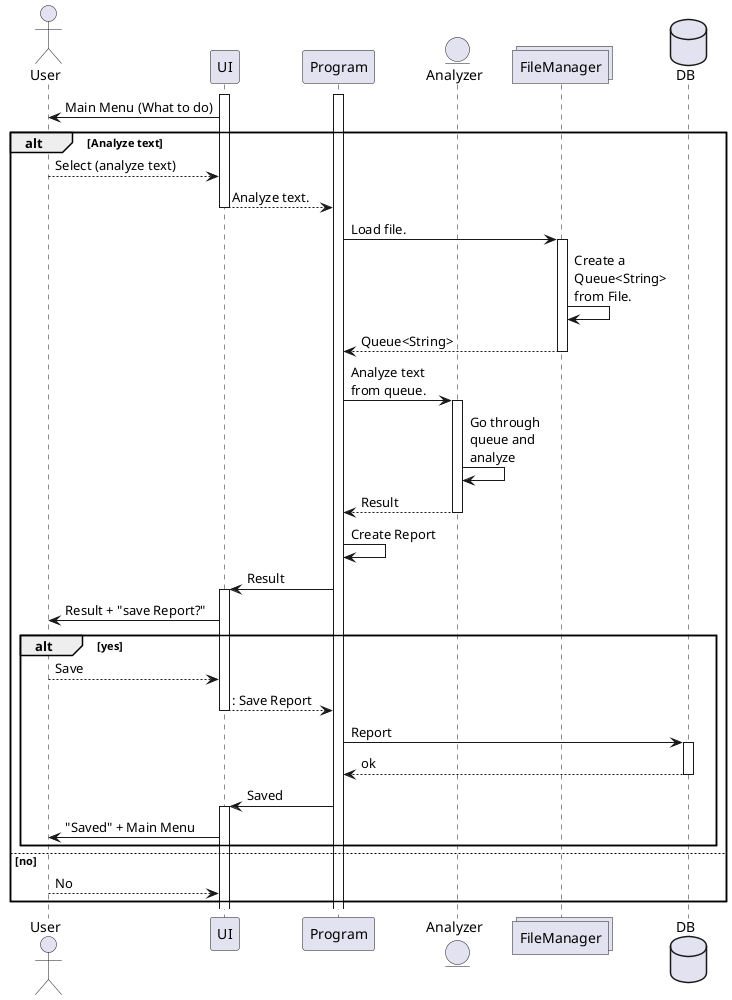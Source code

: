 @startuml
'https://plantuml.com/sequence-diagram

'participents
actor User
participant UI
participant Program
entity Analyzer
collections FileManager
database DB

activate Program
activate UI


UI -> User: Main Menu (What to do)

alt Analyze text

User --> UI: Select (analyze text)
UI --> Program: Analyze text.
deactivate UI

Program -> FileManager: Load file.
activate FileManager
FileManager -> FileManager: Create a\nQueue<String>\nfrom File.
return Queue<String>


Program -> Analyzer: Analyze text\nfrom queue.
activate Analyzer
Analyzer -> Analyzer: Go through\nqueue and\nanalyze
return Result

'This is only ToString()
Program -> Program: Create Report

Program -> UI: Result
activate UI
UI -> User: Result + "save Report?"
alt yes
User --> UI: Save
return: Save Report

Program -> DB: Report
activate DB
return ok

Program -> UI: Saved
activate UI
UI -> User: "Saved" + Main Menu
end
else no
User --> UI: No
end


@enduml